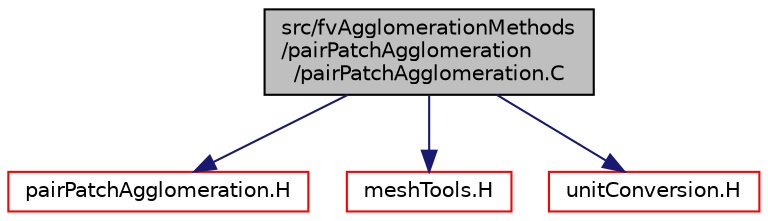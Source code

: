 digraph "src/fvAgglomerationMethods/pairPatchAgglomeration/pairPatchAgglomeration.C"
{
  bgcolor="transparent";
  edge [fontname="Helvetica",fontsize="10",labelfontname="Helvetica",labelfontsize="10"];
  node [fontname="Helvetica",fontsize="10",shape=record];
  Node1 [label="src/fvAgglomerationMethods\l/pairPatchAgglomeration\l/pairPatchAgglomeration.C",height=0.2,width=0.4,color="black", fillcolor="grey75", style="filled", fontcolor="black"];
  Node1 -> Node2 [color="midnightblue",fontsize="10",style="solid",fontname="Helvetica"];
  Node2 [label="pairPatchAgglomeration.H",height=0.2,width=0.4,color="red",URL="$a06192.html"];
  Node1 -> Node3 [color="midnightblue",fontsize="10",style="solid",fontname="Helvetica"];
  Node3 [label="meshTools.H",height=0.2,width=0.4,color="red",URL="$a07332.html"];
  Node1 -> Node4 [color="midnightblue",fontsize="10",style="solid",fontname="Helvetica"];
  Node4 [label="unitConversion.H",height=0.2,width=0.4,color="red",URL="$a08205.html",tooltip="Unit conversion functions. "];
}
